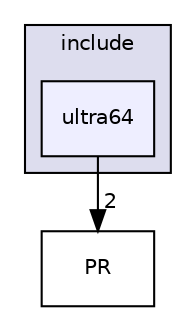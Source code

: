 digraph "include/ultra64" {
  compound=true
  node [ fontsize="10", fontname="Helvetica"];
  edge [ labelfontsize="10", labelfontname="Helvetica"];
  subgraph clusterdir_d44c64559bbebec7f509842c48db8b23 {
    graph [ bgcolor="#ddddee", pencolor="black", label="include" fontname="Helvetica", fontsize="10", URL="dir_d44c64559bbebec7f509842c48db8b23.html"]
  dir_de057a4fcd48b1d507ff71d71f1854da [shape=box, label="ultra64", style="filled", fillcolor="#eeeeff", pencolor="black", URL="dir_de057a4fcd48b1d507ff71d71f1854da.html"];
  }
  dir_83efb4269fa89047a37e895c24f65331 [shape=box label="PR" URL="dir_83efb4269fa89047a37e895c24f65331.html"];
  dir_de057a4fcd48b1d507ff71d71f1854da->dir_83efb4269fa89047a37e895c24f65331 [headlabel="2", labeldistance=1.5 headhref="dir_000002_000001.html"];
}

